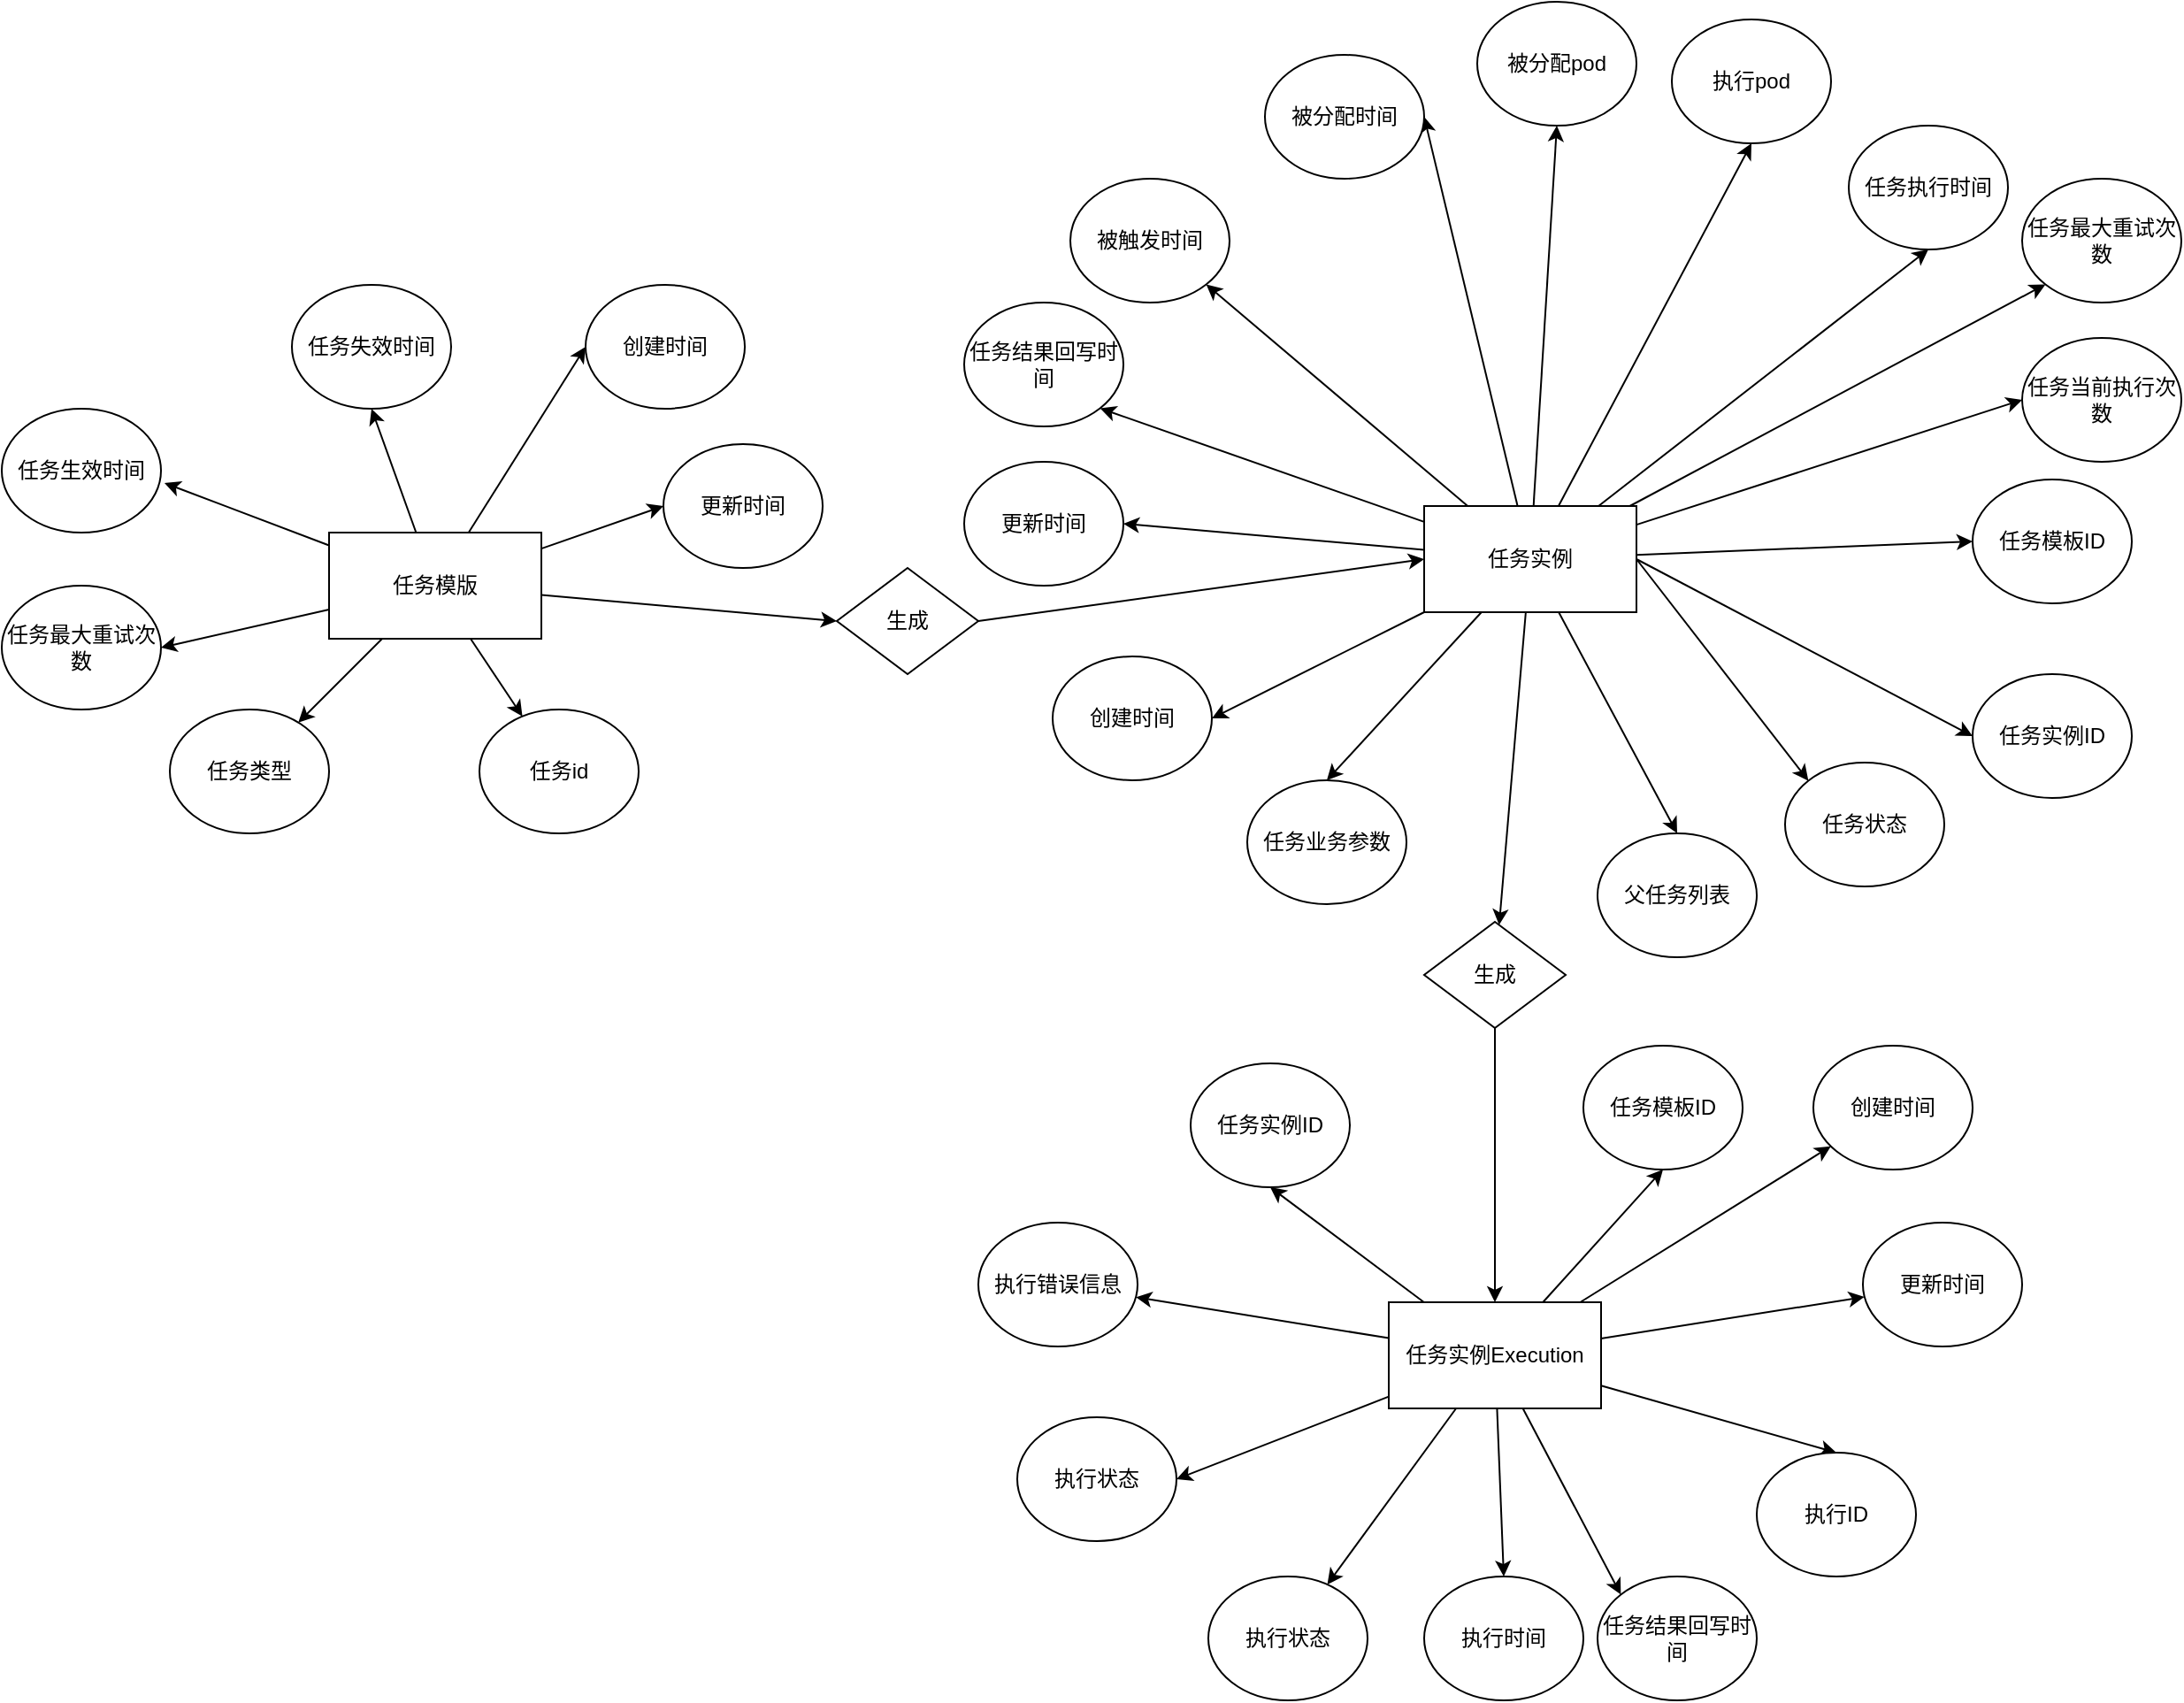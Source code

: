 <mxfile version="22.1.18" type="github">
  <diagram name="第 1 页" id="u92MrwEAKFm2taZTLTK-">
    <mxGraphModel dx="2533" dy="2035" grid="1" gridSize="10" guides="1" tooltips="1" connect="1" arrows="1" fold="1" page="1" pageScale="1" pageWidth="827" pageHeight="1169" math="0" shadow="0">
      <root>
        <mxCell id="0" />
        <mxCell id="1" parent="0" />
        <mxCell id="BF8SNdvl5e7O7KOmZN9e-4" style="rounded=0;orthogonalLoop=1;jettySize=auto;html=1;entryX=0;entryY=0.5;entryDx=0;entryDy=0;exitX=1;exitY=0.5;exitDx=0;exitDy=0;" edge="1" parent="1" source="BF8SNdvl5e7O7KOmZN9e-8" target="BF8SNdvl5e7O7KOmZN9e-5">
          <mxGeometry relative="1" as="geometry">
            <mxPoint x="350" y="170" as="targetPoint" />
            <mxPoint x="260" y="170" as="sourcePoint" />
          </mxGeometry>
        </mxCell>
        <mxCell id="BF8SNdvl5e7O7KOmZN9e-7" style="rounded=0;orthogonalLoop=1;jettySize=auto;html=1;entryX=0;entryY=0;entryDx=0;entryDy=0;exitX=1;exitY=0.5;exitDx=0;exitDy=0;" edge="1" parent="1" source="BF8SNdvl5e7O7KOmZN9e-8" target="BF8SNdvl5e7O7KOmZN9e-6">
          <mxGeometry relative="1" as="geometry">
            <mxPoint x="260" y="170" as="sourcePoint" />
          </mxGeometry>
        </mxCell>
        <mxCell id="BF8SNdvl5e7O7KOmZN9e-5" value="任务实例ID" style="ellipse;whiteSpace=wrap;html=1;" vertex="1" parent="1">
          <mxGeometry x="430" y="230" width="90" height="70" as="geometry" />
        </mxCell>
        <mxCell id="BF8SNdvl5e7O7KOmZN9e-6" value="任务状态" style="ellipse;whiteSpace=wrap;html=1;" vertex="1" parent="1">
          <mxGeometry x="324" y="280" width="90" height="70" as="geometry" />
        </mxCell>
        <mxCell id="BF8SNdvl5e7O7KOmZN9e-10" style="rounded=0;orthogonalLoop=1;jettySize=auto;html=1;entryX=0.5;entryY=0;entryDx=0;entryDy=0;" edge="1" parent="1" source="BF8SNdvl5e7O7KOmZN9e-8" target="BF8SNdvl5e7O7KOmZN9e-9">
          <mxGeometry relative="1" as="geometry" />
        </mxCell>
        <mxCell id="BF8SNdvl5e7O7KOmZN9e-12" style="rounded=0;orthogonalLoop=1;jettySize=auto;html=1;entryX=0.5;entryY=0;entryDx=0;entryDy=0;" edge="1" parent="1" source="BF8SNdvl5e7O7KOmZN9e-8" target="BF8SNdvl5e7O7KOmZN9e-11">
          <mxGeometry relative="1" as="geometry" />
        </mxCell>
        <mxCell id="BF8SNdvl5e7O7KOmZN9e-19" style="rounded=0;orthogonalLoop=1;jettySize=auto;html=1;entryX=1;entryY=0.5;entryDx=0;entryDy=0;" edge="1" parent="1" source="BF8SNdvl5e7O7KOmZN9e-8" target="BF8SNdvl5e7O7KOmZN9e-13">
          <mxGeometry relative="1" as="geometry" />
        </mxCell>
        <mxCell id="BF8SNdvl5e7O7KOmZN9e-20" style="rounded=0;orthogonalLoop=1;jettySize=auto;html=1;entryX=1;entryY=0.5;entryDx=0;entryDy=0;" edge="1" parent="1" source="BF8SNdvl5e7O7KOmZN9e-8" target="BF8SNdvl5e7O7KOmZN9e-14">
          <mxGeometry relative="1" as="geometry" />
        </mxCell>
        <mxCell id="BF8SNdvl5e7O7KOmZN9e-21" style="rounded=0;orthogonalLoop=1;jettySize=auto;html=1;entryX=1;entryY=0.5;entryDx=0;entryDy=0;" edge="1" parent="1" source="BF8SNdvl5e7O7KOmZN9e-8" target="BF8SNdvl5e7O7KOmZN9e-15">
          <mxGeometry relative="1" as="geometry" />
        </mxCell>
        <mxCell id="BF8SNdvl5e7O7KOmZN9e-22" style="rounded=0;orthogonalLoop=1;jettySize=auto;html=1;entryX=0.5;entryY=1;entryDx=0;entryDy=0;" edge="1" parent="1" source="BF8SNdvl5e7O7KOmZN9e-8" target="BF8SNdvl5e7O7KOmZN9e-18">
          <mxGeometry relative="1" as="geometry">
            <mxPoint x="150" y="100" as="targetPoint" />
          </mxGeometry>
        </mxCell>
        <mxCell id="BF8SNdvl5e7O7KOmZN9e-23" style="rounded=0;orthogonalLoop=1;jettySize=auto;html=1;entryX=0.5;entryY=1;entryDx=0;entryDy=0;" edge="1" parent="1" source="BF8SNdvl5e7O7KOmZN9e-8" target="BF8SNdvl5e7O7KOmZN9e-17">
          <mxGeometry relative="1" as="geometry" />
        </mxCell>
        <mxCell id="BF8SNdvl5e7O7KOmZN9e-24" style="rounded=0;orthogonalLoop=1;jettySize=auto;html=1;entryX=0.5;entryY=1;entryDx=0;entryDy=0;" edge="1" parent="1" source="BF8SNdvl5e7O7KOmZN9e-8" target="BF8SNdvl5e7O7KOmZN9e-16">
          <mxGeometry relative="1" as="geometry" />
        </mxCell>
        <mxCell id="BF8SNdvl5e7O7KOmZN9e-48" style="rounded=0;orthogonalLoop=1;jettySize=auto;html=1;entryX=0;entryY=0.5;entryDx=0;entryDy=0;" edge="1" parent="1" source="BF8SNdvl5e7O7KOmZN9e-8" target="BF8SNdvl5e7O7KOmZN9e-47">
          <mxGeometry relative="1" as="geometry" />
        </mxCell>
        <mxCell id="BF8SNdvl5e7O7KOmZN9e-64" style="rounded=0;orthogonalLoop=1;jettySize=auto;html=1;" edge="1" parent="1" source="BF8SNdvl5e7O7KOmZN9e-8" target="BF8SNdvl5e7O7KOmZN9e-63">
          <mxGeometry relative="1" as="geometry" />
        </mxCell>
        <mxCell id="BF8SNdvl5e7O7KOmZN9e-68" style="rounded=0;orthogonalLoop=1;jettySize=auto;html=1;entryX=1;entryY=1;entryDx=0;entryDy=0;" edge="1" parent="1" source="BF8SNdvl5e7O7KOmZN9e-8" target="BF8SNdvl5e7O7KOmZN9e-67">
          <mxGeometry relative="1" as="geometry" />
        </mxCell>
        <mxCell id="BF8SNdvl5e7O7KOmZN9e-71" style="rounded=0;orthogonalLoop=1;jettySize=auto;html=1;entryX=1;entryY=1;entryDx=0;entryDy=0;" edge="1" parent="1" source="BF8SNdvl5e7O7KOmZN9e-8" target="BF8SNdvl5e7O7KOmZN9e-70">
          <mxGeometry relative="1" as="geometry" />
        </mxCell>
        <mxCell id="BF8SNdvl5e7O7KOmZN9e-78" style="rounded=0;orthogonalLoop=1;jettySize=auto;html=1;entryX=0;entryY=0.5;entryDx=0;entryDy=0;" edge="1" parent="1" source="BF8SNdvl5e7O7KOmZN9e-8" target="BF8SNdvl5e7O7KOmZN9e-76">
          <mxGeometry relative="1" as="geometry" />
        </mxCell>
        <mxCell id="BF8SNdvl5e7O7KOmZN9e-83" style="rounded=0;orthogonalLoop=1;jettySize=auto;html=1;entryX=0;entryY=1;entryDx=0;entryDy=0;" edge="1" parent="1" source="BF8SNdvl5e7O7KOmZN9e-8" target="BF8SNdvl5e7O7KOmZN9e-80">
          <mxGeometry relative="1" as="geometry" />
        </mxCell>
        <mxCell id="BF8SNdvl5e7O7KOmZN9e-8" value="任务实例" style="rounded=0;whiteSpace=wrap;html=1;" vertex="1" parent="1">
          <mxGeometry x="120" y="135" width="120" height="60" as="geometry" />
        </mxCell>
        <mxCell id="BF8SNdvl5e7O7KOmZN9e-9" value="父任务列表" style="ellipse;whiteSpace=wrap;html=1;" vertex="1" parent="1">
          <mxGeometry x="218" y="320" width="90" height="70" as="geometry" />
        </mxCell>
        <mxCell id="BF8SNdvl5e7O7KOmZN9e-11" value="任务业务参数" style="ellipse;whiteSpace=wrap;html=1;" vertex="1" parent="1">
          <mxGeometry x="20" y="290" width="90" height="70" as="geometry" />
        </mxCell>
        <mxCell id="BF8SNdvl5e7O7KOmZN9e-13" value="创建时间" style="ellipse;whiteSpace=wrap;html=1;" vertex="1" parent="1">
          <mxGeometry x="-90" y="220" width="90" height="70" as="geometry" />
        </mxCell>
        <mxCell id="BF8SNdvl5e7O7KOmZN9e-14" value="更新时间" style="ellipse;whiteSpace=wrap;html=1;" vertex="1" parent="1">
          <mxGeometry x="-140" y="110" width="90" height="70" as="geometry" />
        </mxCell>
        <mxCell id="BF8SNdvl5e7O7KOmZN9e-15" value="被分配时间" style="ellipse;whiteSpace=wrap;html=1;" vertex="1" parent="1">
          <mxGeometry x="30" y="-120" width="90" height="70" as="geometry" />
        </mxCell>
        <mxCell id="BF8SNdvl5e7O7KOmZN9e-16" value="任务执行时间" style="ellipse;whiteSpace=wrap;html=1;" vertex="1" parent="1">
          <mxGeometry x="360" y="-80" width="90" height="70" as="geometry" />
        </mxCell>
        <mxCell id="BF8SNdvl5e7O7KOmZN9e-17" value="执行pod" style="ellipse;whiteSpace=wrap;html=1;" vertex="1" parent="1">
          <mxGeometry x="260" y="-140" width="90" height="70" as="geometry" />
        </mxCell>
        <mxCell id="BF8SNdvl5e7O7KOmZN9e-18" value="被分配pod" style="ellipse;whiteSpace=wrap;html=1;" vertex="1" parent="1">
          <mxGeometry x="150" y="-150" width="90" height="70" as="geometry" />
        </mxCell>
        <mxCell id="BF8SNdvl5e7O7KOmZN9e-32" style="rounded=0;orthogonalLoop=1;jettySize=auto;html=1;entryX=0.5;entryY=1;entryDx=0;entryDy=0;" edge="1" parent="1" source="BF8SNdvl5e7O7KOmZN9e-25" target="BF8SNdvl5e7O7KOmZN9e-31">
          <mxGeometry relative="1" as="geometry" />
        </mxCell>
        <mxCell id="BF8SNdvl5e7O7KOmZN9e-34" style="rounded=0;orthogonalLoop=1;jettySize=auto;html=1;" edge="1" parent="1" source="BF8SNdvl5e7O7KOmZN9e-25" target="BF8SNdvl5e7O7KOmZN9e-29">
          <mxGeometry relative="1" as="geometry" />
        </mxCell>
        <mxCell id="BF8SNdvl5e7O7KOmZN9e-35" style="rounded=0;orthogonalLoop=1;jettySize=auto;html=1;" edge="1" parent="1" source="BF8SNdvl5e7O7KOmZN9e-25" target="BF8SNdvl5e7O7KOmZN9e-28">
          <mxGeometry relative="1" as="geometry" />
        </mxCell>
        <mxCell id="BF8SNdvl5e7O7KOmZN9e-36" style="rounded=0;orthogonalLoop=1;jettySize=auto;html=1;entryX=0;entryY=0.5;entryDx=0;entryDy=0;" edge="1" parent="1" source="BF8SNdvl5e7O7KOmZN9e-25" target="BF8SNdvl5e7O7KOmZN9e-27">
          <mxGeometry relative="1" as="geometry" />
        </mxCell>
        <mxCell id="BF8SNdvl5e7O7KOmZN9e-37" style="rounded=0;orthogonalLoop=1;jettySize=auto;html=1;entryX=0;entryY=0.5;entryDx=0;entryDy=0;" edge="1" parent="1" source="BF8SNdvl5e7O7KOmZN9e-25" target="BF8SNdvl5e7O7KOmZN9e-26">
          <mxGeometry relative="1" as="geometry" />
        </mxCell>
        <mxCell id="BF8SNdvl5e7O7KOmZN9e-61" style="rounded=0;orthogonalLoop=1;jettySize=auto;html=1;entryX=0;entryY=0.5;entryDx=0;entryDy=0;" edge="1" parent="1" source="BF8SNdvl5e7O7KOmZN9e-25" target="BF8SNdvl5e7O7KOmZN9e-60">
          <mxGeometry relative="1" as="geometry" />
        </mxCell>
        <mxCell id="BF8SNdvl5e7O7KOmZN9e-79" style="rounded=0;orthogonalLoop=1;jettySize=auto;html=1;entryX=1;entryY=0.5;entryDx=0;entryDy=0;" edge="1" parent="1" source="BF8SNdvl5e7O7KOmZN9e-25" target="BF8SNdvl5e7O7KOmZN9e-74">
          <mxGeometry relative="1" as="geometry" />
        </mxCell>
        <mxCell id="BF8SNdvl5e7O7KOmZN9e-25" value="任务模版" style="rounded=0;whiteSpace=wrap;html=1;" vertex="1" parent="1">
          <mxGeometry x="-499" y="150" width="120" height="60" as="geometry" />
        </mxCell>
        <mxCell id="BF8SNdvl5e7O7KOmZN9e-26" value="创建时间" style="ellipse;whiteSpace=wrap;html=1;" vertex="1" parent="1">
          <mxGeometry x="-354" y="10" width="90" height="70" as="geometry" />
        </mxCell>
        <mxCell id="BF8SNdvl5e7O7KOmZN9e-27" value="更新时间" style="ellipse;whiteSpace=wrap;html=1;" vertex="1" parent="1">
          <mxGeometry x="-310" y="100" width="90" height="70" as="geometry" />
        </mxCell>
        <mxCell id="BF8SNdvl5e7O7KOmZN9e-28" value="任务id" style="ellipse;whiteSpace=wrap;html=1;" vertex="1" parent="1">
          <mxGeometry x="-414" y="250" width="90" height="70" as="geometry" />
        </mxCell>
        <mxCell id="BF8SNdvl5e7O7KOmZN9e-29" value="任务类型" style="ellipse;whiteSpace=wrap;html=1;" vertex="1" parent="1">
          <mxGeometry x="-589" y="250" width="90" height="70" as="geometry" />
        </mxCell>
        <mxCell id="BF8SNdvl5e7O7KOmZN9e-30" value="任务生效时间" style="ellipse;whiteSpace=wrap;html=1;" vertex="1" parent="1">
          <mxGeometry x="-684" y="80" width="90" height="70" as="geometry" />
        </mxCell>
        <mxCell id="BF8SNdvl5e7O7KOmZN9e-31" value="任务失效时间" style="ellipse;whiteSpace=wrap;html=1;" vertex="1" parent="1">
          <mxGeometry x="-520" y="10" width="90" height="70" as="geometry" />
        </mxCell>
        <mxCell id="BF8SNdvl5e7O7KOmZN9e-33" style="rounded=0;orthogonalLoop=1;jettySize=auto;html=1;entryX=1.022;entryY=0.6;entryDx=0;entryDy=0;entryPerimeter=0;" edge="1" parent="1" source="BF8SNdvl5e7O7KOmZN9e-25" target="BF8SNdvl5e7O7KOmZN9e-30">
          <mxGeometry relative="1" as="geometry" />
        </mxCell>
        <mxCell id="BF8SNdvl5e7O7KOmZN9e-51" style="rounded=0;orthogonalLoop=1;jettySize=auto;html=1;" edge="1" parent="1" source="BF8SNdvl5e7O7KOmZN9e-38" target="BF8SNdvl5e7O7KOmZN9e-41">
          <mxGeometry relative="1" as="geometry" />
        </mxCell>
        <mxCell id="BF8SNdvl5e7O7KOmZN9e-52" style="rounded=0;orthogonalLoop=1;jettySize=auto;html=1;" edge="1" parent="1" source="BF8SNdvl5e7O7KOmZN9e-38" target="BF8SNdvl5e7O7KOmZN9e-40">
          <mxGeometry relative="1" as="geometry" />
        </mxCell>
        <mxCell id="BF8SNdvl5e7O7KOmZN9e-53" style="rounded=0;orthogonalLoop=1;jettySize=auto;html=1;entryX=0.5;entryY=1;entryDx=0;entryDy=0;" edge="1" parent="1" source="BF8SNdvl5e7O7KOmZN9e-38" target="BF8SNdvl5e7O7KOmZN9e-49">
          <mxGeometry relative="1" as="geometry" />
        </mxCell>
        <mxCell id="BF8SNdvl5e7O7KOmZN9e-54" style="rounded=0;orthogonalLoop=1;jettySize=auto;html=1;entryX=0.5;entryY=1;entryDx=0;entryDy=0;" edge="1" parent="1" source="BF8SNdvl5e7O7KOmZN9e-38" target="BF8SNdvl5e7O7KOmZN9e-50">
          <mxGeometry relative="1" as="geometry" />
        </mxCell>
        <mxCell id="BF8SNdvl5e7O7KOmZN9e-55" style="rounded=0;orthogonalLoop=1;jettySize=auto;html=1;" edge="1" parent="1" source="BF8SNdvl5e7O7KOmZN9e-38" target="BF8SNdvl5e7O7KOmZN9e-46">
          <mxGeometry relative="1" as="geometry" />
        </mxCell>
        <mxCell id="BF8SNdvl5e7O7KOmZN9e-56" style="rounded=0;orthogonalLoop=1;jettySize=auto;html=1;entryX=1;entryY=0.5;entryDx=0;entryDy=0;" edge="1" parent="1" source="BF8SNdvl5e7O7KOmZN9e-38" target="BF8SNdvl5e7O7KOmZN9e-45">
          <mxGeometry relative="1" as="geometry" />
        </mxCell>
        <mxCell id="BF8SNdvl5e7O7KOmZN9e-57" style="rounded=0;orthogonalLoop=1;jettySize=auto;html=1;" edge="1" parent="1" source="BF8SNdvl5e7O7KOmZN9e-38" target="BF8SNdvl5e7O7KOmZN9e-44">
          <mxGeometry relative="1" as="geometry" />
        </mxCell>
        <mxCell id="BF8SNdvl5e7O7KOmZN9e-58" style="rounded=0;orthogonalLoop=1;jettySize=auto;html=1;entryX=0.5;entryY=0;entryDx=0;entryDy=0;" edge="1" parent="1" source="BF8SNdvl5e7O7KOmZN9e-38" target="BF8SNdvl5e7O7KOmZN9e-43">
          <mxGeometry relative="1" as="geometry" />
        </mxCell>
        <mxCell id="BF8SNdvl5e7O7KOmZN9e-59" style="rounded=0;orthogonalLoop=1;jettySize=auto;html=1;entryX=0.5;entryY=0;entryDx=0;entryDy=0;" edge="1" parent="1" source="BF8SNdvl5e7O7KOmZN9e-38" target="BF8SNdvl5e7O7KOmZN9e-42">
          <mxGeometry relative="1" as="geometry" />
        </mxCell>
        <mxCell id="BF8SNdvl5e7O7KOmZN9e-73" style="rounded=0;orthogonalLoop=1;jettySize=auto;html=1;entryX=0;entryY=0;entryDx=0;entryDy=0;" edge="1" parent="1" source="BF8SNdvl5e7O7KOmZN9e-38" target="BF8SNdvl5e7O7KOmZN9e-72">
          <mxGeometry relative="1" as="geometry" />
        </mxCell>
        <mxCell id="BF8SNdvl5e7O7KOmZN9e-38" value="任务实例Execution" style="rounded=0;whiteSpace=wrap;html=1;" vertex="1" parent="1">
          <mxGeometry x="100" y="585" width="120" height="60" as="geometry" />
        </mxCell>
        <mxCell id="BF8SNdvl5e7O7KOmZN9e-40" value="创建时间" style="ellipse;whiteSpace=wrap;html=1;" vertex="1" parent="1">
          <mxGeometry x="340" y="440" width="90" height="70" as="geometry" />
        </mxCell>
        <mxCell id="BF8SNdvl5e7O7KOmZN9e-41" value="更新时间" style="ellipse;whiteSpace=wrap;html=1;" vertex="1" parent="1">
          <mxGeometry x="368" y="540" width="90" height="70" as="geometry" />
        </mxCell>
        <mxCell id="BF8SNdvl5e7O7KOmZN9e-42" value="执行ID" style="ellipse;whiteSpace=wrap;html=1;" vertex="1" parent="1">
          <mxGeometry x="308" y="670" width="90" height="70" as="geometry" />
        </mxCell>
        <mxCell id="BF8SNdvl5e7O7KOmZN9e-43" value="执行时间" style="ellipse;whiteSpace=wrap;html=1;" vertex="1" parent="1">
          <mxGeometry x="120" y="740" width="90" height="70" as="geometry" />
        </mxCell>
        <mxCell id="BF8SNdvl5e7O7KOmZN9e-44" value="执行状态" style="ellipse;whiteSpace=wrap;html=1;" vertex="1" parent="1">
          <mxGeometry x="-2" y="740" width="90" height="70" as="geometry" />
        </mxCell>
        <mxCell id="BF8SNdvl5e7O7KOmZN9e-45" value="执行状态" style="ellipse;whiteSpace=wrap;html=1;" vertex="1" parent="1">
          <mxGeometry x="-110" y="650" width="90" height="70" as="geometry" />
        </mxCell>
        <mxCell id="BF8SNdvl5e7O7KOmZN9e-46" value="执行错误信息" style="ellipse;whiteSpace=wrap;html=1;" vertex="1" parent="1">
          <mxGeometry x="-132" y="540" width="90" height="70" as="geometry" />
        </mxCell>
        <mxCell id="BF8SNdvl5e7O7KOmZN9e-47" value="任务模板ID" style="ellipse;whiteSpace=wrap;html=1;" vertex="1" parent="1">
          <mxGeometry x="430" y="120" width="90" height="70" as="geometry" />
        </mxCell>
        <mxCell id="BF8SNdvl5e7O7KOmZN9e-49" value="任务模板ID" style="ellipse;whiteSpace=wrap;html=1;" vertex="1" parent="1">
          <mxGeometry x="210" y="440" width="90" height="70" as="geometry" />
        </mxCell>
        <mxCell id="BF8SNdvl5e7O7KOmZN9e-50" value="任务实例ID" style="ellipse;whiteSpace=wrap;html=1;" vertex="1" parent="1">
          <mxGeometry x="-12" y="450" width="90" height="70" as="geometry" />
        </mxCell>
        <mxCell id="BF8SNdvl5e7O7KOmZN9e-62" style="rounded=0;orthogonalLoop=1;jettySize=auto;html=1;entryX=0;entryY=0.5;entryDx=0;entryDy=0;exitX=1;exitY=0.5;exitDx=0;exitDy=0;" edge="1" parent="1" source="BF8SNdvl5e7O7KOmZN9e-60" target="BF8SNdvl5e7O7KOmZN9e-8">
          <mxGeometry relative="1" as="geometry" />
        </mxCell>
        <mxCell id="BF8SNdvl5e7O7KOmZN9e-60" value="生成" style="rhombus;whiteSpace=wrap;html=1;" vertex="1" parent="1">
          <mxGeometry x="-212" y="170" width="80" height="60" as="geometry" />
        </mxCell>
        <mxCell id="BF8SNdvl5e7O7KOmZN9e-65" style="rounded=0;orthogonalLoop=1;jettySize=auto;html=1;entryX=0.5;entryY=0;entryDx=0;entryDy=0;" edge="1" parent="1" source="BF8SNdvl5e7O7KOmZN9e-63" target="BF8SNdvl5e7O7KOmZN9e-38">
          <mxGeometry relative="1" as="geometry" />
        </mxCell>
        <mxCell id="BF8SNdvl5e7O7KOmZN9e-63" value="生成" style="rhombus;whiteSpace=wrap;html=1;" vertex="1" parent="1">
          <mxGeometry x="120" y="370" width="80" height="60" as="geometry" />
        </mxCell>
        <mxCell id="BF8SNdvl5e7O7KOmZN9e-67" value="被触发时间" style="ellipse;whiteSpace=wrap;html=1;" vertex="1" parent="1">
          <mxGeometry x="-80" y="-50" width="90" height="70" as="geometry" />
        </mxCell>
        <mxCell id="BF8SNdvl5e7O7KOmZN9e-70" value="任务结果回写时间" style="ellipse;whiteSpace=wrap;html=1;" vertex="1" parent="1">
          <mxGeometry x="-140" y="20" width="90" height="70" as="geometry" />
        </mxCell>
        <mxCell id="BF8SNdvl5e7O7KOmZN9e-72" value="任务结果回写时间" style="ellipse;whiteSpace=wrap;html=1;" vertex="1" parent="1">
          <mxGeometry x="218" y="740" width="90" height="70" as="geometry" />
        </mxCell>
        <mxCell id="BF8SNdvl5e7O7KOmZN9e-74" value="任务最大重试次数" style="ellipse;whiteSpace=wrap;html=1;" vertex="1" parent="1">
          <mxGeometry x="-684" y="180" width="90" height="70" as="geometry" />
        </mxCell>
        <mxCell id="BF8SNdvl5e7O7KOmZN9e-76" value="任务当前执行次数" style="ellipse;whiteSpace=wrap;html=1;" vertex="1" parent="1">
          <mxGeometry x="458" y="40" width="90" height="70" as="geometry" />
        </mxCell>
        <mxCell id="BF8SNdvl5e7O7KOmZN9e-80" value="任务最大重试次数" style="ellipse;whiteSpace=wrap;html=1;" vertex="1" parent="1">
          <mxGeometry x="458" y="-50" width="90" height="70" as="geometry" />
        </mxCell>
      </root>
    </mxGraphModel>
  </diagram>
</mxfile>
